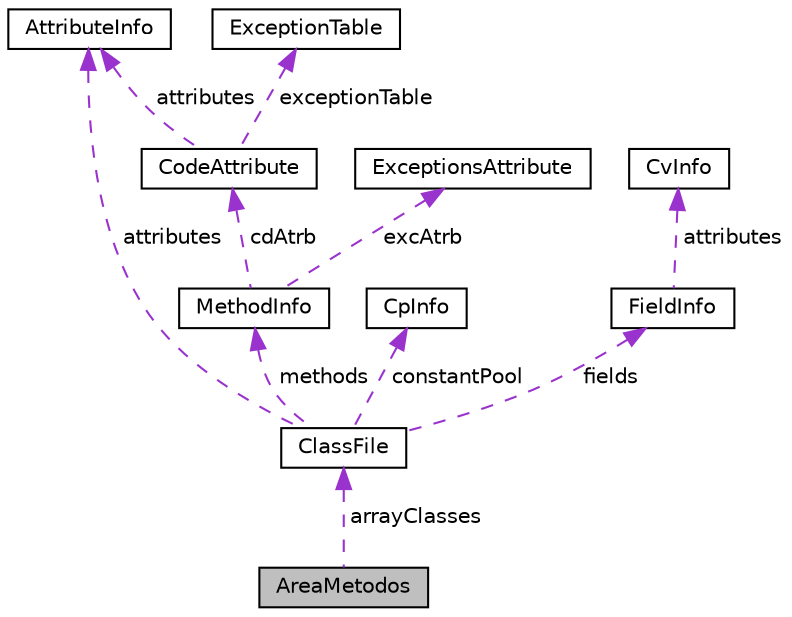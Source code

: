digraph "AreaMetodos"
{
  edge [fontname="Helvetica",fontsize="10",labelfontname="Helvetica",labelfontsize="10"];
  node [fontname="Helvetica",fontsize="10",shape=record];
  Node1 [label="AreaMetodos",height=0.2,width=0.4,color="black", fillcolor="grey75", style="filled", fontcolor="black"];
  Node2 -> Node1 [dir="back",color="darkorchid3",fontsize="10",style="dashed",label=" arrayClasses" ,fontname="Helvetica"];
  Node2 [label="ClassFile",height=0.2,width=0.4,color="black", fillcolor="white", style="filled",URL="$structClassFile.html"];
  Node3 -> Node2 [dir="back",color="darkorchid3",fontsize="10",style="dashed",label=" attributes" ,fontname="Helvetica"];
  Node3 [label="AttributeInfo",height=0.2,width=0.4,color="black", fillcolor="white", style="filled",URL="$structAttributeInfo.html"];
  Node4 -> Node2 [dir="back",color="darkorchid3",fontsize="10",style="dashed",label=" constantPool" ,fontname="Helvetica"];
  Node4 [label="CpInfo",height=0.2,width=0.4,color="black", fillcolor="white", style="filled",URL="$structCpInfo.html"];
  Node5 -> Node2 [dir="back",color="darkorchid3",fontsize="10",style="dashed",label=" fields" ,fontname="Helvetica"];
  Node5 [label="FieldInfo",height=0.2,width=0.4,color="black", fillcolor="white", style="filled",URL="$structFieldInfo.html"];
  Node6 -> Node5 [dir="back",color="darkorchid3",fontsize="10",style="dashed",label=" attributes" ,fontname="Helvetica"];
  Node6 [label="CvInfo",height=0.2,width=0.4,color="black", fillcolor="white", style="filled",URL="$structCvInfo.html"];
  Node7 -> Node2 [dir="back",color="darkorchid3",fontsize="10",style="dashed",label=" methods" ,fontname="Helvetica"];
  Node7 [label="MethodInfo",height=0.2,width=0.4,color="black", fillcolor="white", style="filled",URL="$structMethodInfo.html"];
  Node8 -> Node7 [dir="back",color="darkorchid3",fontsize="10",style="dashed",label=" excAtrb" ,fontname="Helvetica"];
  Node8 [label="ExceptionsAttribute",height=0.2,width=0.4,color="black", fillcolor="white", style="filled",URL="$structExceptionsAttribute.html"];
  Node9 -> Node7 [dir="back",color="darkorchid3",fontsize="10",style="dashed",label=" cdAtrb" ,fontname="Helvetica"];
  Node9 [label="CodeAttribute",height=0.2,width=0.4,color="black", fillcolor="white", style="filled",URL="$structCodeAttribute.html"];
  Node3 -> Node9 [dir="back",color="darkorchid3",fontsize="10",style="dashed",label=" attributes" ,fontname="Helvetica"];
  Node10 -> Node9 [dir="back",color="darkorchid3",fontsize="10",style="dashed",label=" exceptionTable" ,fontname="Helvetica"];
  Node10 [label="ExceptionTable",height=0.2,width=0.4,color="black", fillcolor="white", style="filled",URL="$structExceptionTable.html"];
}
